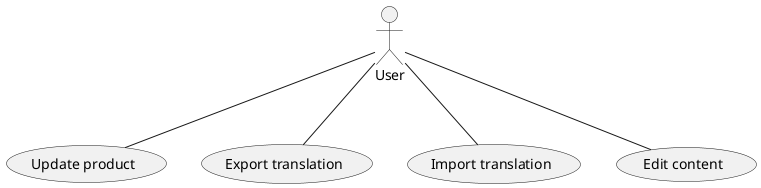 @startuml
:User: as U1
(Update product) as PU
(Export translation) as PE
(Import translation) as PI
(Edit content) as CE
U1 -- PU
U1 -- PE
U1 -- PI
U1 -- CE
@enduml